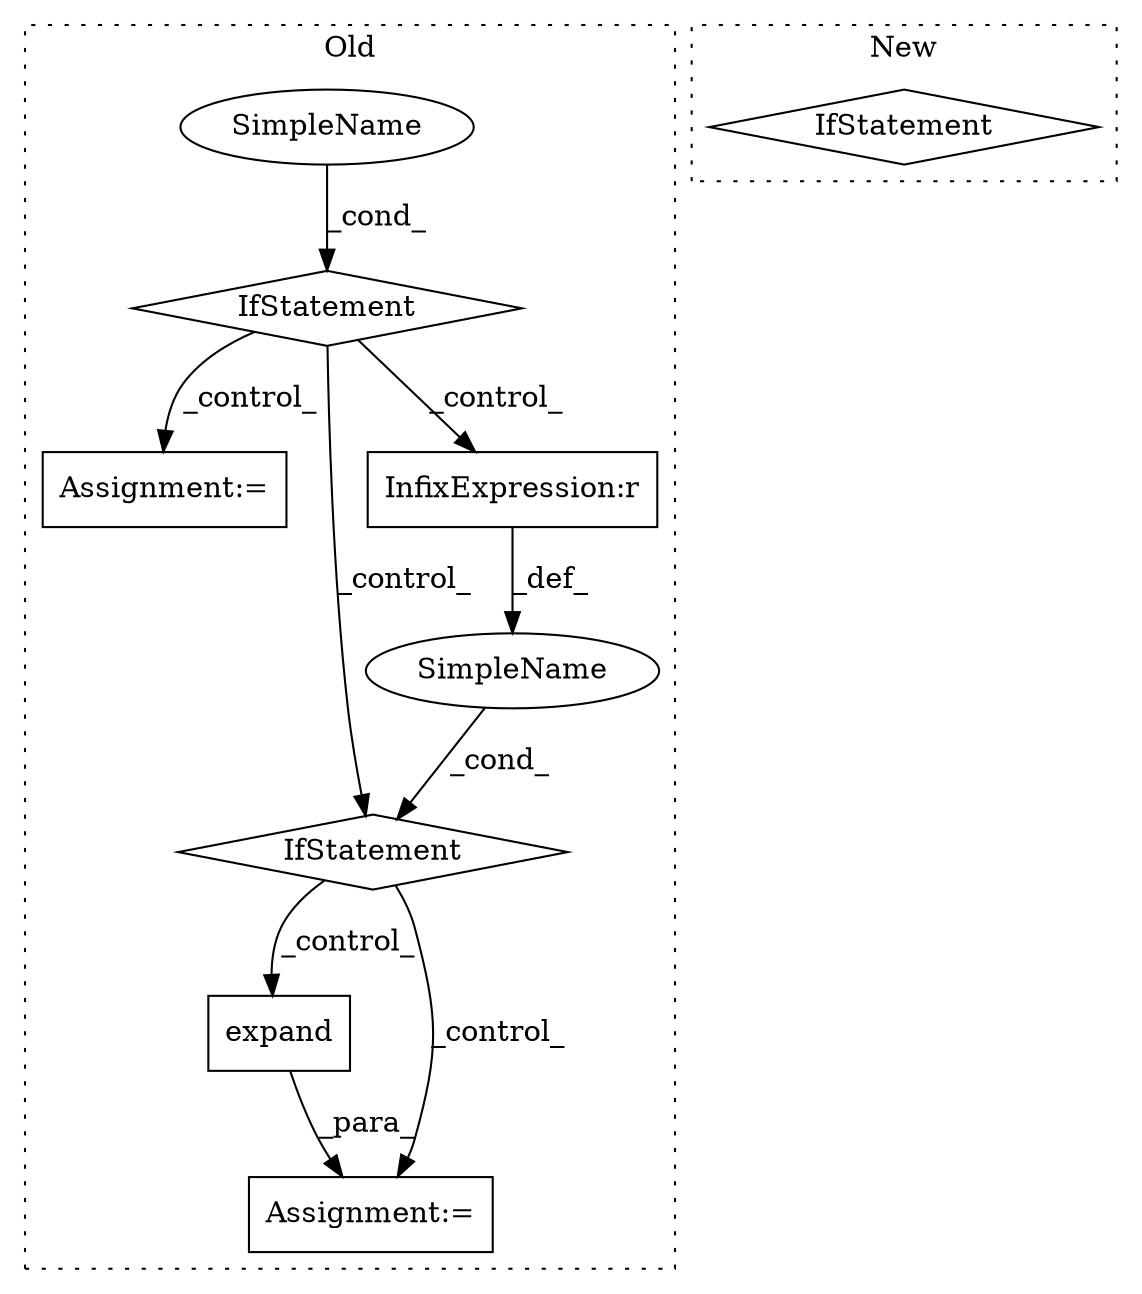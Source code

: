 digraph G {
subgraph cluster0 {
1 [label="expand" a="32" s="16774,16827" l="7,1" shape="box"];
3 [label="IfStatement" a="25" s="16524,16586" l="4,2" shape="diamond"];
4 [label="SimpleName" a="42" s="" l="" shape="ellipse"];
5 [label="Assignment:=" a="7" s="16667" l="1" shape="box"];
6 [label="Assignment:=" a="7" s="16766" l="1" shape="box"];
7 [label="IfStatement" a="25" s="16725,16748" l="4,2" shape="diamond"];
8 [label="SimpleName" a="42" s="" l="" shape="ellipse"];
9 [label="InfixExpression:r" a="27" s="16743" l="4" shape="box"];
label = "Old";
style="dotted";
}
subgraph cluster1 {
2 [label="IfStatement" a="25" s="17454,17552" l="4,2" shape="diamond"];
label = "New";
style="dotted";
}
1 -> 6 [label="_para_"];
3 -> 7 [label="_control_"];
3 -> 5 [label="_control_"];
3 -> 9 [label="_control_"];
4 -> 3 [label="_cond_"];
7 -> 6 [label="_control_"];
7 -> 1 [label="_control_"];
8 -> 7 [label="_cond_"];
9 -> 8 [label="_def_"];
}